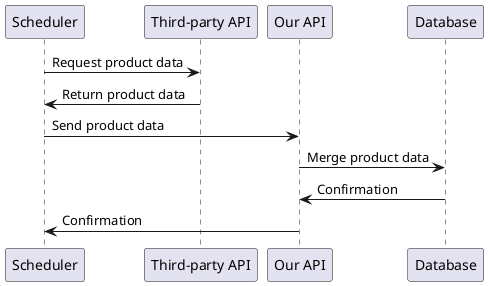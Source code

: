 @startuml
participant "Scheduler" as S
participant "Third-party API" as TAPI
participant "Our API" as OAPI
participant "Database" as DB

S -> TAPI: Request product data
TAPI -> S: Return product data
S -> OAPI: Send product data
OAPI -> DB: Merge product data
DB -> OAPI: Confirmation
OAPI -> S: Confirmation
@enduml